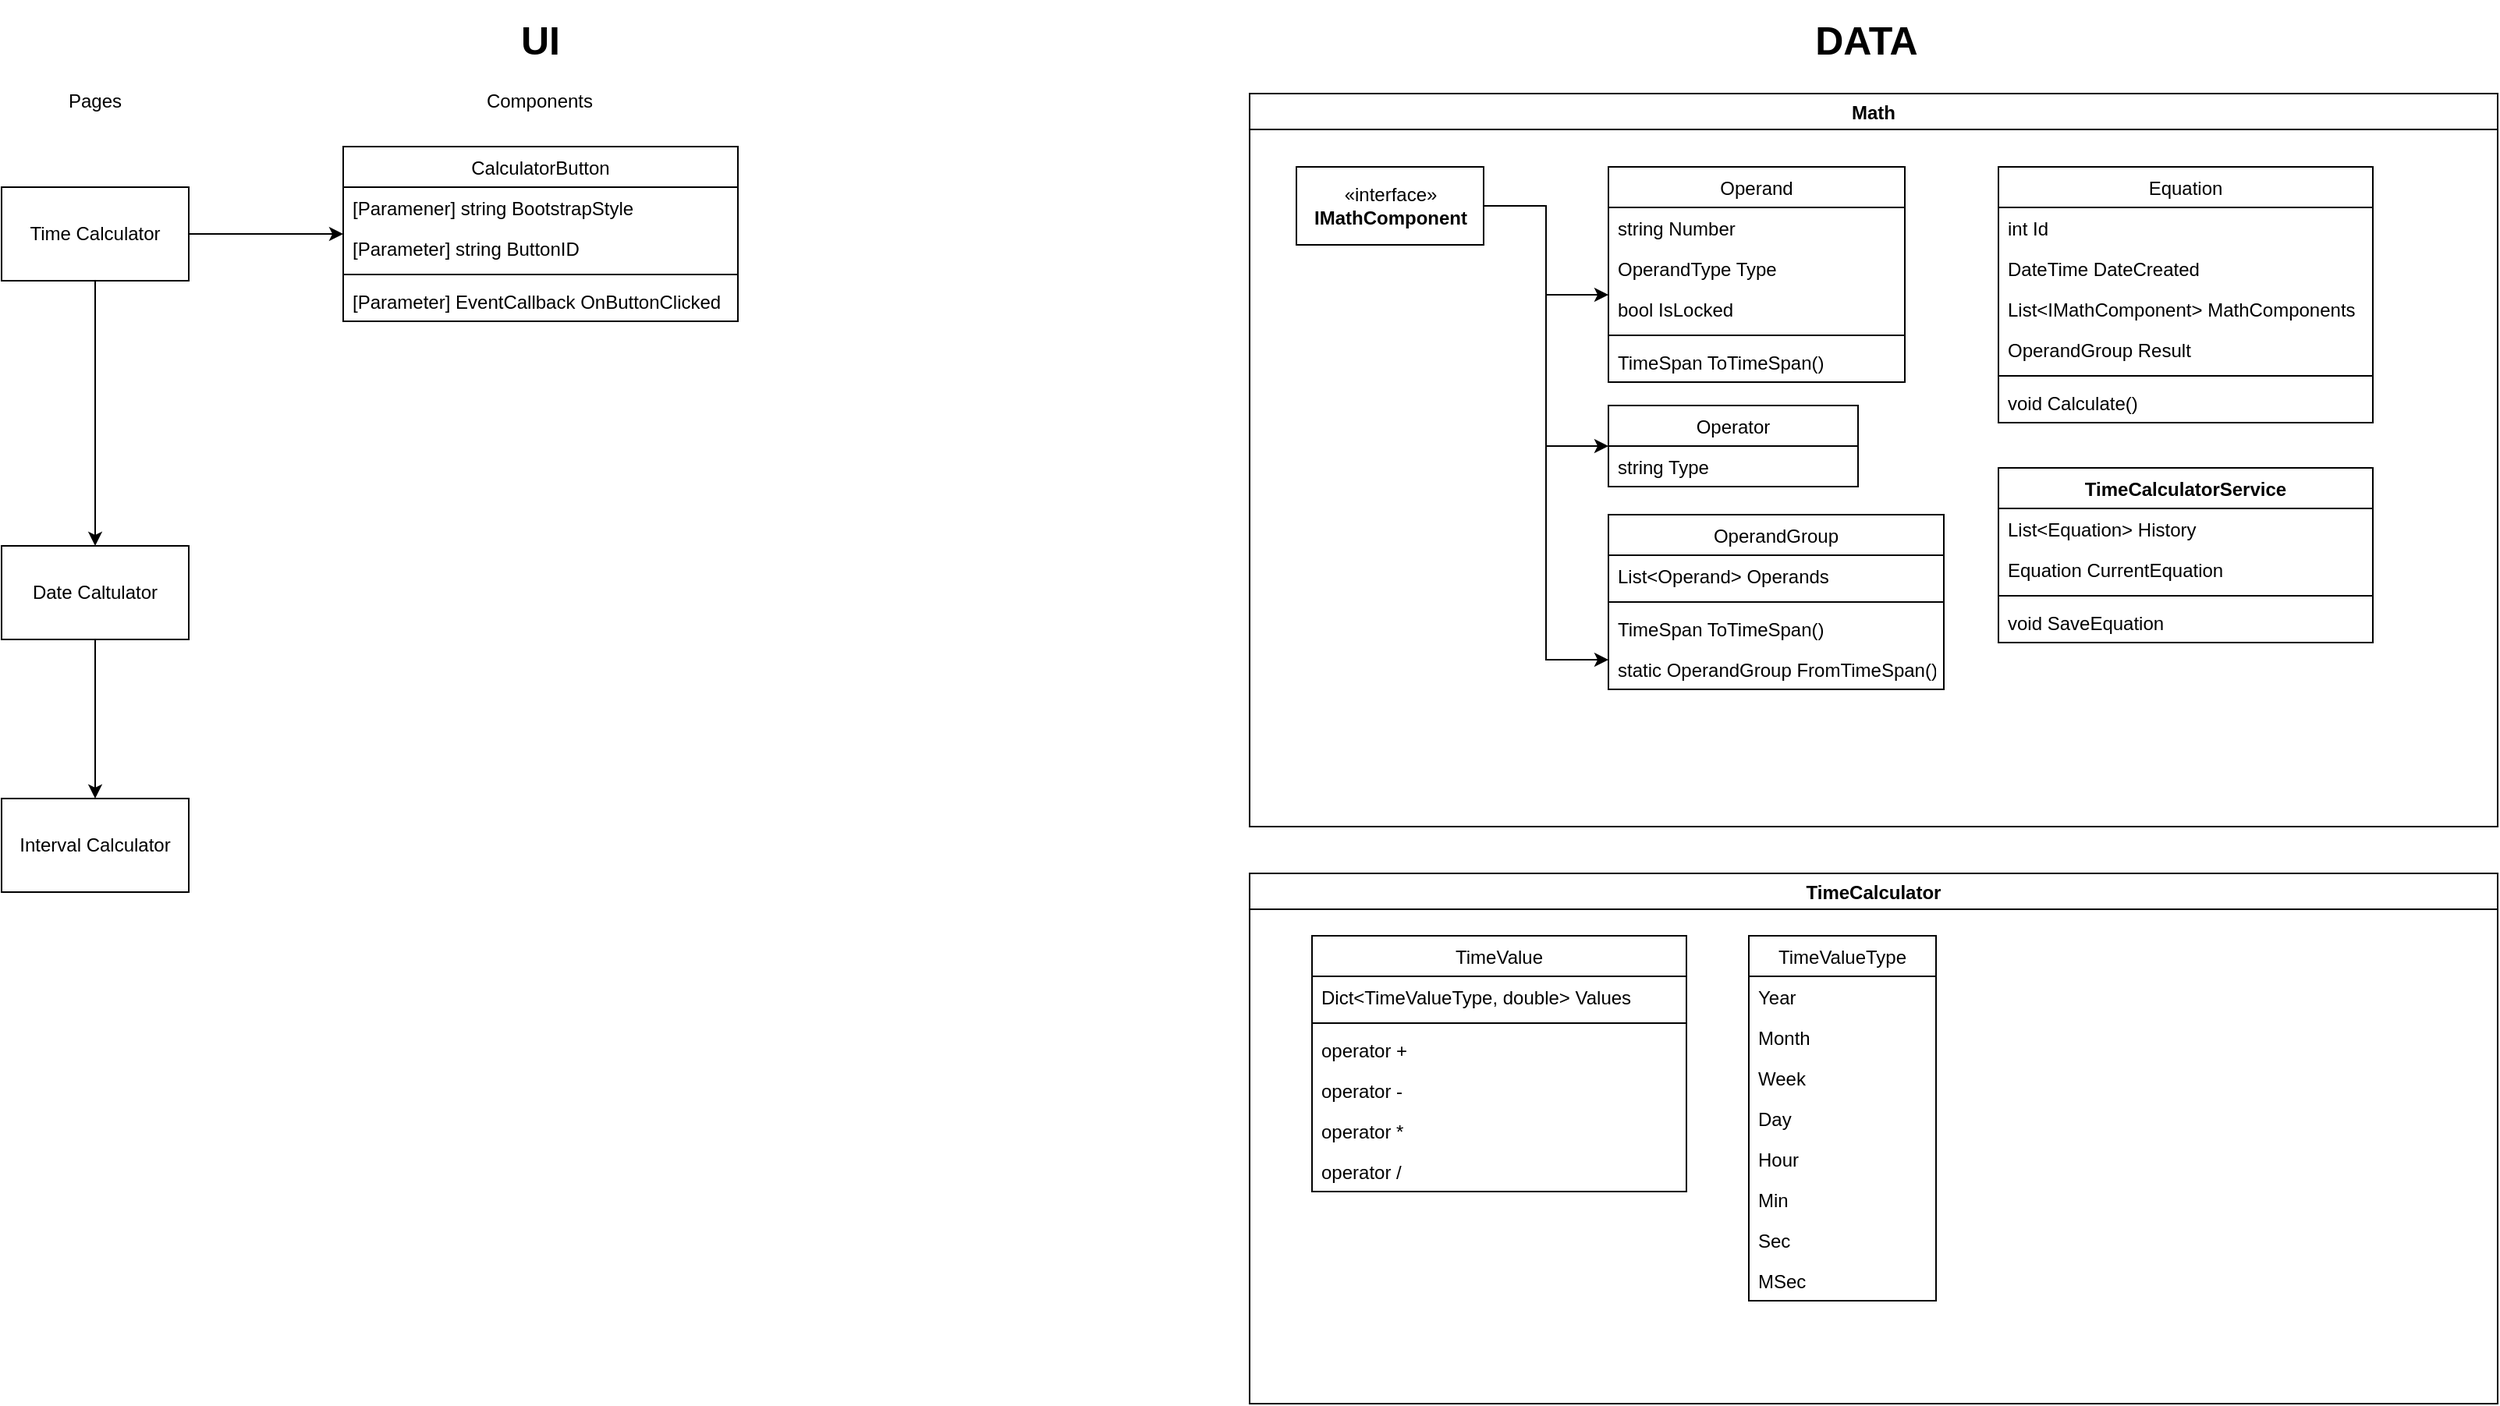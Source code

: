 <mxfile version="16.5.1" type="device"><diagram id="nuLKhgl6v0X1u-4a6uZK" name="Page-1"><mxGraphModel dx="1422" dy="865" grid="1" gridSize="10" guides="1" tooltips="1" connect="1" arrows="1" fold="1" page="1" pageScale="1" pageWidth="850" pageHeight="1100" math="0" shadow="0"><root><mxCell id="0"/><mxCell id="1" parent="0"/><mxCell id="BvCzYZdFaMBOOPehewXq-2" value="&lt;b&gt;&lt;font style=&quot;font-size: 25px&quot;&gt;UI&lt;/font&gt;&lt;/b&gt;" style="text;html=1;strokeColor=none;fillColor=none;align=center;verticalAlign=middle;whiteSpace=wrap;rounded=0;" parent="1" vertex="1"><mxGeometry x="358" width="135" height="50" as="geometry"/></mxCell><mxCell id="BvCzYZdFaMBOOPehewXq-24" style="edgeStyle=orthogonalEdgeStyle;rounded=0;orthogonalLoop=1;jettySize=auto;html=1;fontSize=12;" parent="1" source="BvCzYZdFaMBOOPehewXq-4" target="BvCzYZdFaMBOOPehewXq-6" edge="1"><mxGeometry relative="1" as="geometry"/></mxCell><mxCell id="m-0SaGmZyCTNoPYXcpui-20" style="edgeStyle=orthogonalEdgeStyle;rounded=0;orthogonalLoop=1;jettySize=auto;html=1;" parent="1" source="BvCzYZdFaMBOOPehewXq-4" target="m-0SaGmZyCTNoPYXcpui-16" edge="1"><mxGeometry relative="1" as="geometry"/></mxCell><mxCell id="BvCzYZdFaMBOOPehewXq-4" value="Time Calculator" style="rounded=0;whiteSpace=wrap;html=1;fontSize=12;" parent="1" vertex="1"><mxGeometry x="80" y="120" width="120" height="60" as="geometry"/></mxCell><mxCell id="BvCzYZdFaMBOOPehewXq-5" value="Pages" style="text;html=1;strokeColor=none;fillColor=none;align=center;verticalAlign=middle;whiteSpace=wrap;rounded=0;fontSize=12;" parent="1" vertex="1"><mxGeometry x="110" y="50" width="60" height="30" as="geometry"/></mxCell><mxCell id="BvCzYZdFaMBOOPehewXq-25" style="edgeStyle=orthogonalEdgeStyle;rounded=0;orthogonalLoop=1;jettySize=auto;html=1;fontSize=12;" parent="1" source="BvCzYZdFaMBOOPehewXq-6" target="BvCzYZdFaMBOOPehewXq-7" edge="1"><mxGeometry relative="1" as="geometry"/></mxCell><mxCell id="BvCzYZdFaMBOOPehewXq-6" value="Date Caltulator" style="rounded=0;whiteSpace=wrap;html=1;fontSize=12;" parent="1" vertex="1"><mxGeometry x="80" y="350" width="120" height="60" as="geometry"/></mxCell><mxCell id="BvCzYZdFaMBOOPehewXq-7" value="Interval Calculator" style="rounded=0;whiteSpace=wrap;html=1;fontSize=12;" parent="1" vertex="1"><mxGeometry x="80" y="512" width="120" height="60" as="geometry"/></mxCell><mxCell id="BvCzYZdFaMBOOPehewXq-8" value="Components" style="text;html=1;strokeColor=none;fillColor=none;align=center;verticalAlign=middle;whiteSpace=wrap;rounded=0;fontSize=12;" parent="1" vertex="1"><mxGeometry x="380" y="50" width="90" height="30" as="geometry"/></mxCell><mxCell id="m-0SaGmZyCTNoPYXcpui-6" value="&lt;b&gt;&lt;font style=&quot;font-size: 25px&quot;&gt;DATA&lt;/font&gt;&lt;/b&gt;" style="text;html=1;strokeColor=none;fillColor=none;align=center;verticalAlign=middle;whiteSpace=wrap;rounded=0;" parent="1" vertex="1"><mxGeometry x="1208" width="135" height="50" as="geometry"/></mxCell><mxCell id="m-0SaGmZyCTNoPYXcpui-16" value="CalculatorButton" style="swimlane;fontStyle=0;childLayout=stackLayout;horizontal=1;startSize=26;fillColor=none;horizontalStack=0;resizeParent=1;resizeParentMax=0;resizeLast=0;collapsible=1;marginBottom=0;" parent="1" vertex="1"><mxGeometry x="299" y="94" width="253" height="112" as="geometry"/></mxCell><mxCell id="m-0SaGmZyCTNoPYXcpui-17" value="[Paramener] string BootstrapStyle" style="text;strokeColor=none;fillColor=none;align=left;verticalAlign=top;spacingLeft=4;spacingRight=4;overflow=hidden;rotatable=0;points=[[0,0.5],[1,0.5]];portConstraint=eastwest;" parent="m-0SaGmZyCTNoPYXcpui-16" vertex="1"><mxGeometry y="26" width="253" height="26" as="geometry"/></mxCell><mxCell id="m-0SaGmZyCTNoPYXcpui-18" value="[Parameter] string ButtonID" style="text;strokeColor=none;fillColor=none;align=left;verticalAlign=top;spacingLeft=4;spacingRight=4;overflow=hidden;rotatable=0;points=[[0,0.5],[1,0.5]];portConstraint=eastwest;" parent="m-0SaGmZyCTNoPYXcpui-16" vertex="1"><mxGeometry y="52" width="253" height="26" as="geometry"/></mxCell><mxCell id="m-0SaGmZyCTNoPYXcpui-28" value="" style="line;strokeWidth=1;fillColor=none;align=left;verticalAlign=middle;spacingTop=-1;spacingLeft=3;spacingRight=3;rotatable=0;labelPosition=right;points=[];portConstraint=eastwest;" parent="m-0SaGmZyCTNoPYXcpui-16" vertex="1"><mxGeometry y="78" width="253" height="8" as="geometry"/></mxCell><mxCell id="m-0SaGmZyCTNoPYXcpui-19" value="[Parameter] EventCallback OnButtonClicked" style="text;strokeColor=none;fillColor=none;align=left;verticalAlign=top;spacingLeft=4;spacingRight=4;overflow=hidden;rotatable=0;points=[[0,0.5],[1,0.5]];portConstraint=eastwest;" parent="m-0SaGmZyCTNoPYXcpui-16" vertex="1"><mxGeometry y="86" width="253" height="26" as="geometry"/></mxCell><mxCell id="m-0SaGmZyCTNoPYXcpui-29" value="Math" style="swimlane;" parent="1" vertex="1"><mxGeometry x="880" y="60" width="800" height="470" as="geometry"/></mxCell><mxCell id="m-0SaGmZyCTNoPYXcpui-1" value="Operand" style="swimlane;fontStyle=0;childLayout=stackLayout;horizontal=1;startSize=26;fillColor=none;horizontalStack=0;resizeParent=1;resizeParentMax=0;resizeLast=0;collapsible=1;marginBottom=0;fontSize=12;" parent="m-0SaGmZyCTNoPYXcpui-29" vertex="1"><mxGeometry x="230" y="47" width="190" height="138" as="geometry"/></mxCell><mxCell id="m-0SaGmZyCTNoPYXcpui-2" value="string Number" style="text;strokeColor=none;fillColor=none;align=left;verticalAlign=top;spacingLeft=4;spacingRight=4;overflow=hidden;rotatable=0;points=[[0,0.5],[1,0.5]];portConstraint=eastwest;fontSize=12;" parent="m-0SaGmZyCTNoPYXcpui-1" vertex="1"><mxGeometry y="26" width="190" height="26" as="geometry"/></mxCell><mxCell id="m-0SaGmZyCTNoPYXcpui-3" value="OperandType Type" style="text;strokeColor=none;fillColor=none;align=left;verticalAlign=top;spacingLeft=4;spacingRight=4;overflow=hidden;rotatable=0;points=[[0,0.5],[1,0.5]];portConstraint=eastwest;fontSize=12;" parent="m-0SaGmZyCTNoPYXcpui-1" vertex="1"><mxGeometry y="52" width="190" height="26" as="geometry"/></mxCell><mxCell id="m-0SaGmZyCTNoPYXcpui-27" value="bool IsLocked" style="text;strokeColor=none;fillColor=none;align=left;verticalAlign=top;spacingLeft=4;spacingRight=4;overflow=hidden;rotatable=0;points=[[0,0.5],[1,0.5]];portConstraint=eastwest;fontSize=12;" parent="m-0SaGmZyCTNoPYXcpui-1" vertex="1"><mxGeometry y="78" width="190" height="26" as="geometry"/></mxCell><mxCell id="m-0SaGmZyCTNoPYXcpui-4" value="" style="line;strokeWidth=1;fillColor=none;align=left;verticalAlign=middle;spacingTop=-1;spacingLeft=3;spacingRight=3;rotatable=0;labelPosition=right;points=[];portConstraint=eastwest;fontSize=12;" parent="m-0SaGmZyCTNoPYXcpui-1" vertex="1"><mxGeometry y="104" width="190" height="8" as="geometry"/></mxCell><mxCell id="m-0SaGmZyCTNoPYXcpui-5" value="TimeSpan ToTimeSpan()" style="text;strokeColor=none;fillColor=none;align=left;verticalAlign=top;spacingLeft=4;spacingRight=4;overflow=hidden;rotatable=0;points=[[0,0.5],[1,0.5]];portConstraint=eastwest;fontSize=12;" parent="m-0SaGmZyCTNoPYXcpui-1" vertex="1"><mxGeometry y="112" width="190" height="26" as="geometry"/></mxCell><mxCell id="m-0SaGmZyCTNoPYXcpui-8" style="edgeStyle=orthogonalEdgeStyle;rounded=0;orthogonalLoop=1;jettySize=auto;html=1;" parent="m-0SaGmZyCTNoPYXcpui-29" source="m-0SaGmZyCTNoPYXcpui-7" target="m-0SaGmZyCTNoPYXcpui-1" edge="1"><mxGeometry relative="1" as="geometry"><Array as="points"><mxPoint x="190" y="72"/><mxPoint x="190" y="129"/></Array></mxGeometry></mxCell><mxCell id="m-0SaGmZyCTNoPYXcpui-7" value="«interface»&lt;br&gt;&lt;b&gt;IMathComponent&lt;/b&gt;" style="html=1;" parent="m-0SaGmZyCTNoPYXcpui-29" vertex="1"><mxGeometry x="30" y="47" width="120" height="50" as="geometry"/></mxCell><mxCell id="m-0SaGmZyCTNoPYXcpui-9" value="Operator" style="swimlane;fontStyle=0;childLayout=stackLayout;horizontal=1;startSize=26;fillColor=none;horizontalStack=0;resizeParent=1;resizeParentMax=0;resizeLast=0;collapsible=1;marginBottom=0;fontSize=12;" parent="m-0SaGmZyCTNoPYXcpui-29" vertex="1"><mxGeometry x="230" y="200" width="160" height="52" as="geometry"/></mxCell><mxCell id="m-0SaGmZyCTNoPYXcpui-11" value="string Type" style="text;strokeColor=none;fillColor=none;align=left;verticalAlign=top;spacingLeft=4;spacingRight=4;overflow=hidden;rotatable=0;points=[[0,0.5],[1,0.5]];portConstraint=eastwest;fontSize=12;" parent="m-0SaGmZyCTNoPYXcpui-9" vertex="1"><mxGeometry y="26" width="160" height="26" as="geometry"/></mxCell><mxCell id="m-0SaGmZyCTNoPYXcpui-14" style="edgeStyle=orthogonalEdgeStyle;rounded=0;orthogonalLoop=1;jettySize=auto;html=1;" parent="m-0SaGmZyCTNoPYXcpui-29" source="m-0SaGmZyCTNoPYXcpui-7" target="m-0SaGmZyCTNoPYXcpui-9" edge="1"><mxGeometry relative="1" as="geometry"><Array as="points"><mxPoint x="190" y="72"/><mxPoint x="190" y="226"/></Array></mxGeometry></mxCell><mxCell id="m-0SaGmZyCTNoPYXcpui-21" value="OperandGroup" style="swimlane;fontStyle=0;childLayout=stackLayout;horizontal=1;startSize=26;fillColor=none;horizontalStack=0;resizeParent=1;resizeParentMax=0;resizeLast=0;collapsible=1;marginBottom=0;fontSize=12;" parent="m-0SaGmZyCTNoPYXcpui-29" vertex="1"><mxGeometry x="230" y="270" width="215" height="112" as="geometry"/></mxCell><mxCell id="m-0SaGmZyCTNoPYXcpui-22" value="List&lt;Operand&gt; Operands" style="text;strokeColor=none;fillColor=none;align=left;verticalAlign=top;spacingLeft=4;spacingRight=4;overflow=hidden;rotatable=0;points=[[0,0.5],[1,0.5]];portConstraint=eastwest;fontSize=12;" parent="m-0SaGmZyCTNoPYXcpui-21" vertex="1"><mxGeometry y="26" width="215" height="26" as="geometry"/></mxCell><mxCell id="m-0SaGmZyCTNoPYXcpui-24" value="" style="line;strokeWidth=1;fillColor=none;align=left;verticalAlign=middle;spacingTop=-1;spacingLeft=3;spacingRight=3;rotatable=0;labelPosition=right;points=[];portConstraint=eastwest;fontSize=12;" parent="m-0SaGmZyCTNoPYXcpui-21" vertex="1"><mxGeometry y="52" width="215" height="8" as="geometry"/></mxCell><mxCell id="m-0SaGmZyCTNoPYXcpui-25" value="TimeSpan ToTimeSpan()" style="text;strokeColor=none;fillColor=none;align=left;verticalAlign=top;spacingLeft=4;spacingRight=4;overflow=hidden;rotatable=0;points=[[0,0.5],[1,0.5]];portConstraint=eastwest;fontSize=12;" parent="m-0SaGmZyCTNoPYXcpui-21" vertex="1"><mxGeometry y="60" width="215" height="26" as="geometry"/></mxCell><mxCell id="0SsIG1NWpdIMN_EQ3DvR-2" value="static OperandGroup FromTimeSpan()" style="text;strokeColor=none;fillColor=none;align=left;verticalAlign=top;spacingLeft=4;spacingRight=4;overflow=hidden;rotatable=0;points=[[0,0.5],[1,0.5]];portConstraint=eastwest;fontSize=12;" parent="m-0SaGmZyCTNoPYXcpui-21" vertex="1"><mxGeometry y="86" width="215" height="26" as="geometry"/></mxCell><mxCell id="m-0SaGmZyCTNoPYXcpui-26" style="edgeStyle=orthogonalEdgeStyle;rounded=0;orthogonalLoop=1;jettySize=auto;html=1;" parent="m-0SaGmZyCTNoPYXcpui-29" source="m-0SaGmZyCTNoPYXcpui-7" target="m-0SaGmZyCTNoPYXcpui-21" edge="1"><mxGeometry relative="1" as="geometry"><Array as="points"><mxPoint x="190" y="72"/><mxPoint x="190" y="363"/></Array></mxGeometry></mxCell><mxCell id="0SsIG1NWpdIMN_EQ3DvR-7" value="Equation" style="swimlane;fontStyle=0;childLayout=stackLayout;horizontal=1;startSize=26;fillColor=none;horizontalStack=0;resizeParent=1;resizeParentMax=0;resizeLast=0;collapsible=1;marginBottom=0;" parent="m-0SaGmZyCTNoPYXcpui-29" vertex="1"><mxGeometry x="480" y="47" width="240" height="164" as="geometry"/></mxCell><mxCell id="0SsIG1NWpdIMN_EQ3DvR-20" value="int Id " style="text;strokeColor=none;fillColor=none;align=left;verticalAlign=top;spacingLeft=4;spacingRight=4;overflow=hidden;rotatable=0;points=[[0,0.5],[1,0.5]];portConstraint=eastwest;" parent="0SsIG1NWpdIMN_EQ3DvR-7" vertex="1"><mxGeometry y="26" width="240" height="26" as="geometry"/></mxCell><mxCell id="0SsIG1NWpdIMN_EQ3DvR-19" value="DateTime DateCreated" style="text;strokeColor=none;fillColor=none;align=left;verticalAlign=top;spacingLeft=4;spacingRight=4;overflow=hidden;rotatable=0;points=[[0,0.5],[1,0.5]];portConstraint=eastwest;" parent="0SsIG1NWpdIMN_EQ3DvR-7" vertex="1"><mxGeometry y="52" width="240" height="26" as="geometry"/></mxCell><mxCell id="0SsIG1NWpdIMN_EQ3DvR-8" value="List&lt;IMathComponent&gt; MathComponents" style="text;strokeColor=none;fillColor=none;align=left;verticalAlign=top;spacingLeft=4;spacingRight=4;overflow=hidden;rotatable=0;points=[[0,0.5],[1,0.5]];portConstraint=eastwest;" parent="0SsIG1NWpdIMN_EQ3DvR-7" vertex="1"><mxGeometry y="78" width="240" height="26" as="geometry"/></mxCell><mxCell id="0SsIG1NWpdIMN_EQ3DvR-9" value="OperandGroup Result" style="text;strokeColor=none;fillColor=none;align=left;verticalAlign=top;spacingLeft=4;spacingRight=4;overflow=hidden;rotatable=0;points=[[0,0.5],[1,0.5]];portConstraint=eastwest;" parent="0SsIG1NWpdIMN_EQ3DvR-7" vertex="1"><mxGeometry y="104" width="240" height="26" as="geometry"/></mxCell><mxCell id="0SsIG1NWpdIMN_EQ3DvR-11" value="" style="line;strokeWidth=1;fillColor=none;align=left;verticalAlign=middle;spacingTop=-1;spacingLeft=3;spacingRight=3;rotatable=0;labelPosition=right;points=[];portConstraint=eastwest;" parent="0SsIG1NWpdIMN_EQ3DvR-7" vertex="1"><mxGeometry y="130" width="240" height="8" as="geometry"/></mxCell><mxCell id="0SsIG1NWpdIMN_EQ3DvR-10" value="void Calculate()" style="text;strokeColor=none;fillColor=none;align=left;verticalAlign=top;spacingLeft=4;spacingRight=4;overflow=hidden;rotatable=0;points=[[0,0.5],[1,0.5]];portConstraint=eastwest;" parent="0SsIG1NWpdIMN_EQ3DvR-7" vertex="1"><mxGeometry y="138" width="240" height="26" as="geometry"/></mxCell><mxCell id="0SsIG1NWpdIMN_EQ3DvR-12" value="TimeCalculatorService" style="swimlane;fontStyle=1;align=center;verticalAlign=top;childLayout=stackLayout;horizontal=1;startSize=26;horizontalStack=0;resizeParent=1;resizeParentMax=0;resizeLast=0;collapsible=1;marginBottom=0;" parent="m-0SaGmZyCTNoPYXcpui-29" vertex="1"><mxGeometry x="480" y="240" width="240" height="112" as="geometry"/></mxCell><mxCell id="0SsIG1NWpdIMN_EQ3DvR-13" value="List&lt;Equation&gt; History" style="text;strokeColor=none;fillColor=none;align=left;verticalAlign=top;spacingLeft=4;spacingRight=4;overflow=hidden;rotatable=0;points=[[0,0.5],[1,0.5]];portConstraint=eastwest;" parent="0SsIG1NWpdIMN_EQ3DvR-12" vertex="1"><mxGeometry y="26" width="240" height="26" as="geometry"/></mxCell><mxCell id="0SsIG1NWpdIMN_EQ3DvR-16" value="Equation CurrentEquation" style="text;strokeColor=none;fillColor=none;align=left;verticalAlign=top;spacingLeft=4;spacingRight=4;overflow=hidden;rotatable=0;points=[[0,0.5],[1,0.5]];portConstraint=eastwest;" parent="0SsIG1NWpdIMN_EQ3DvR-12" vertex="1"><mxGeometry y="52" width="240" height="26" as="geometry"/></mxCell><mxCell id="0SsIG1NWpdIMN_EQ3DvR-14" value="" style="line;strokeWidth=1;fillColor=none;align=left;verticalAlign=middle;spacingTop=-1;spacingLeft=3;spacingRight=3;rotatable=0;labelPosition=right;points=[];portConstraint=eastwest;" parent="0SsIG1NWpdIMN_EQ3DvR-12" vertex="1"><mxGeometry y="78" width="240" height="8" as="geometry"/></mxCell><mxCell id="0SsIG1NWpdIMN_EQ3DvR-15" value="void SaveEquation" style="text;strokeColor=none;fillColor=none;align=left;verticalAlign=top;spacingLeft=4;spacingRight=4;overflow=hidden;rotatable=0;points=[[0,0.5],[1,0.5]];portConstraint=eastwest;" parent="0SsIG1NWpdIMN_EQ3DvR-12" vertex="1"><mxGeometry y="86" width="240" height="26" as="geometry"/></mxCell><mxCell id="f9rh4IgFzzcpI9geZfOH-1" value="TimeCalculator" style="swimlane;" vertex="1" parent="1"><mxGeometry x="880" y="560" width="800" height="340" as="geometry"/></mxCell><mxCell id="f9rh4IgFzzcpI9geZfOH-2" value="TimeValue" style="swimlane;fontStyle=0;childLayout=stackLayout;horizontal=1;startSize=26;fillColor=none;horizontalStack=0;resizeParent=1;resizeParentMax=0;resizeLast=0;collapsible=1;marginBottom=0;" vertex="1" parent="f9rh4IgFzzcpI9geZfOH-1"><mxGeometry x="40" y="40" width="240" height="164" as="geometry"/></mxCell><mxCell id="f9rh4IgFzzcpI9geZfOH-3" value="Dict&lt;TimeValueType, double&gt; Values" style="text;strokeColor=none;fillColor=none;align=left;verticalAlign=top;spacingLeft=4;spacingRight=4;overflow=hidden;rotatable=0;points=[[0,0.5],[1,0.5]];portConstraint=eastwest;" vertex="1" parent="f9rh4IgFzzcpI9geZfOH-2"><mxGeometry y="26" width="240" height="26" as="geometry"/></mxCell><mxCell id="f9rh4IgFzzcpI9geZfOH-6" value="" style="line;strokeWidth=1;fillColor=none;align=left;verticalAlign=middle;spacingTop=-1;spacingLeft=3;spacingRight=3;rotatable=0;labelPosition=right;points=[];portConstraint=eastwest;" vertex="1" parent="f9rh4IgFzzcpI9geZfOH-2"><mxGeometry y="52" width="240" height="8" as="geometry"/></mxCell><mxCell id="f9rh4IgFzzcpI9geZfOH-5" value="operator +" style="text;strokeColor=none;fillColor=none;align=left;verticalAlign=top;spacingLeft=4;spacingRight=4;overflow=hidden;rotatable=0;points=[[0,0.5],[1,0.5]];portConstraint=eastwest;" vertex="1" parent="f9rh4IgFzzcpI9geZfOH-2"><mxGeometry y="60" width="240" height="26" as="geometry"/></mxCell><mxCell id="f9rh4IgFzzcpI9geZfOH-7" value="operator -" style="text;strokeColor=none;fillColor=none;align=left;verticalAlign=top;spacingLeft=4;spacingRight=4;overflow=hidden;rotatable=0;points=[[0,0.5],[1,0.5]];portConstraint=eastwest;" vertex="1" parent="f9rh4IgFzzcpI9geZfOH-2"><mxGeometry y="86" width="240" height="26" as="geometry"/></mxCell><mxCell id="f9rh4IgFzzcpI9geZfOH-8" value="operator *" style="text;strokeColor=none;fillColor=none;align=left;verticalAlign=top;spacingLeft=4;spacingRight=4;overflow=hidden;rotatable=0;points=[[0,0.5],[1,0.5]];portConstraint=eastwest;" vertex="1" parent="f9rh4IgFzzcpI9geZfOH-2"><mxGeometry y="112" width="240" height="26" as="geometry"/></mxCell><mxCell id="f9rh4IgFzzcpI9geZfOH-9" value="operator /" style="text;strokeColor=none;fillColor=none;align=left;verticalAlign=top;spacingLeft=4;spacingRight=4;overflow=hidden;rotatable=0;points=[[0,0.5],[1,0.5]];portConstraint=eastwest;" vertex="1" parent="f9rh4IgFzzcpI9geZfOH-2"><mxGeometry y="138" width="240" height="26" as="geometry"/></mxCell><mxCell id="f9rh4IgFzzcpI9geZfOH-10" value="TimeValueType" style="swimlane;fontStyle=0;childLayout=stackLayout;horizontal=1;startSize=26;fillColor=none;horizontalStack=0;resizeParent=1;resizeParentMax=0;resizeLast=0;collapsible=1;marginBottom=0;" vertex="1" parent="f9rh4IgFzzcpI9geZfOH-1"><mxGeometry x="320" y="40" width="120" height="234" as="geometry"/></mxCell><mxCell id="f9rh4IgFzzcpI9geZfOH-11" value="Year" style="text;strokeColor=none;fillColor=none;align=left;verticalAlign=top;spacingLeft=4;spacingRight=4;overflow=hidden;rotatable=0;points=[[0,0.5],[1,0.5]];portConstraint=eastwest;" vertex="1" parent="f9rh4IgFzzcpI9geZfOH-10"><mxGeometry y="26" width="120" height="26" as="geometry"/></mxCell><mxCell id="f9rh4IgFzzcpI9geZfOH-12" value="Month" style="text;strokeColor=none;fillColor=none;align=left;verticalAlign=top;spacingLeft=4;spacingRight=4;overflow=hidden;rotatable=0;points=[[0,0.5],[1,0.5]];portConstraint=eastwest;" vertex="1" parent="f9rh4IgFzzcpI9geZfOH-10"><mxGeometry y="52" width="120" height="26" as="geometry"/></mxCell><mxCell id="f9rh4IgFzzcpI9geZfOH-13" value="Week" style="text;strokeColor=none;fillColor=none;align=left;verticalAlign=top;spacingLeft=4;spacingRight=4;overflow=hidden;rotatable=0;points=[[0,0.5],[1,0.5]];portConstraint=eastwest;" vertex="1" parent="f9rh4IgFzzcpI9geZfOH-10"><mxGeometry y="78" width="120" height="26" as="geometry"/></mxCell><mxCell id="f9rh4IgFzzcpI9geZfOH-14" value="Day" style="text;strokeColor=none;fillColor=none;align=left;verticalAlign=top;spacingLeft=4;spacingRight=4;overflow=hidden;rotatable=0;points=[[0,0.5],[1,0.5]];portConstraint=eastwest;" vertex="1" parent="f9rh4IgFzzcpI9geZfOH-10"><mxGeometry y="104" width="120" height="26" as="geometry"/></mxCell><mxCell id="f9rh4IgFzzcpI9geZfOH-15" value="Hour" style="text;strokeColor=none;fillColor=none;align=left;verticalAlign=top;spacingLeft=4;spacingRight=4;overflow=hidden;rotatable=0;points=[[0,0.5],[1,0.5]];portConstraint=eastwest;" vertex="1" parent="f9rh4IgFzzcpI9geZfOH-10"><mxGeometry y="130" width="120" height="26" as="geometry"/></mxCell><mxCell id="f9rh4IgFzzcpI9geZfOH-16" value="Min " style="text;strokeColor=none;fillColor=none;align=left;verticalAlign=top;spacingLeft=4;spacingRight=4;overflow=hidden;rotatable=0;points=[[0,0.5],[1,0.5]];portConstraint=eastwest;" vertex="1" parent="f9rh4IgFzzcpI9geZfOH-10"><mxGeometry y="156" width="120" height="26" as="geometry"/></mxCell><mxCell id="f9rh4IgFzzcpI9geZfOH-17" value="Sec" style="text;strokeColor=none;fillColor=none;align=left;verticalAlign=top;spacingLeft=4;spacingRight=4;overflow=hidden;rotatable=0;points=[[0,0.5],[1,0.5]];portConstraint=eastwest;" vertex="1" parent="f9rh4IgFzzcpI9geZfOH-10"><mxGeometry y="182" width="120" height="26" as="geometry"/></mxCell><mxCell id="f9rh4IgFzzcpI9geZfOH-18" value="MSec" style="text;strokeColor=none;fillColor=none;align=left;verticalAlign=top;spacingLeft=4;spacingRight=4;overflow=hidden;rotatable=0;points=[[0,0.5],[1,0.5]];portConstraint=eastwest;" vertex="1" parent="f9rh4IgFzzcpI9geZfOH-10"><mxGeometry y="208" width="120" height="26" as="geometry"/></mxCell></root></mxGraphModel></diagram></mxfile>